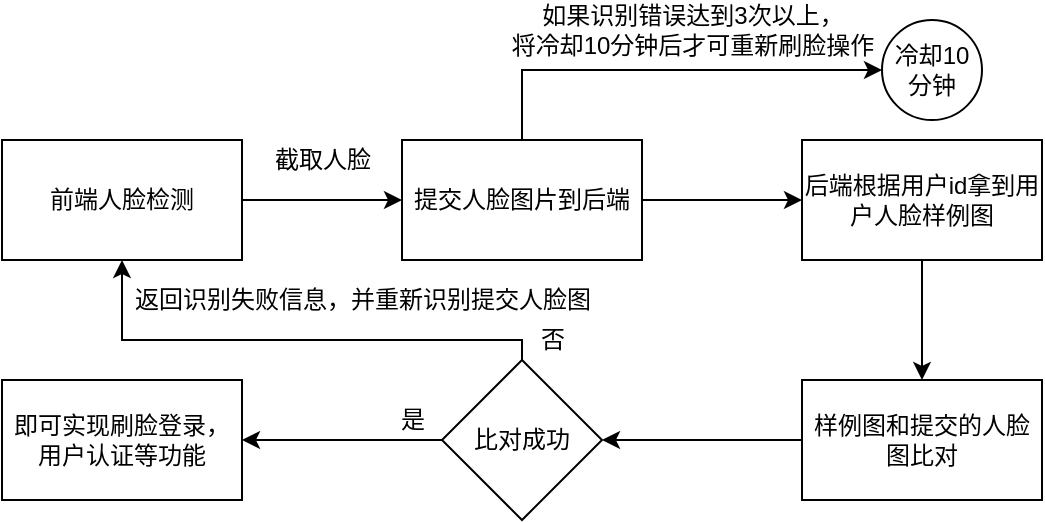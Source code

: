 <mxfile version="13.6.2" type="device"><diagram id="4ki6MLU__zOBaCKMEWvb" name="第 1 页"><mxGraphModel dx="1024" dy="632" grid="1" gridSize="10" guides="1" tooltips="1" connect="1" arrows="1" fold="1" page="1" pageScale="1" pageWidth="827" pageHeight="1169" math="0" shadow="0"><root><mxCell id="0"/><mxCell id="1" parent="0"/><mxCell id="ByAgAkWdPQmVZ-4VtA-9-6" style="edgeStyle=orthogonalEdgeStyle;rounded=0;orthogonalLoop=1;jettySize=auto;html=1;entryX=0;entryY=0.5;entryDx=0;entryDy=0;" edge="1" parent="1" source="ByAgAkWdPQmVZ-4VtA-9-1" target="ByAgAkWdPQmVZ-4VtA-9-5"><mxGeometry relative="1" as="geometry"/></mxCell><mxCell id="ByAgAkWdPQmVZ-4VtA-9-1" value="前端人脸检测" style="rounded=0;whiteSpace=wrap;html=1;" vertex="1" parent="1"><mxGeometry x="80" y="140" width="120" height="60" as="geometry"/></mxCell><mxCell id="ByAgAkWdPQmVZ-4VtA-9-10" style="edgeStyle=orthogonalEdgeStyle;rounded=0;orthogonalLoop=1;jettySize=auto;html=1;" edge="1" parent="1" source="ByAgAkWdPQmVZ-4VtA-9-2" target="ByAgAkWdPQmVZ-4VtA-9-9"><mxGeometry relative="1" as="geometry"/></mxCell><mxCell id="ByAgAkWdPQmVZ-4VtA-9-2" value="后端根据用户id拿到用户人脸样例图" style="rounded=0;whiteSpace=wrap;html=1;" vertex="1" parent="1"><mxGeometry x="480" y="140" width="120" height="60" as="geometry"/></mxCell><mxCell id="ByAgAkWdPQmVZ-4VtA-9-8" style="edgeStyle=orthogonalEdgeStyle;rounded=0;orthogonalLoop=1;jettySize=auto;html=1;entryX=0;entryY=0.5;entryDx=0;entryDy=0;" edge="1" parent="1" source="ByAgAkWdPQmVZ-4VtA-9-5" target="ByAgAkWdPQmVZ-4VtA-9-2"><mxGeometry relative="1" as="geometry"/></mxCell><mxCell id="ByAgAkWdPQmVZ-4VtA-9-21" style="edgeStyle=orthogonalEdgeStyle;rounded=0;orthogonalLoop=1;jettySize=auto;html=1;entryX=0;entryY=0.5;entryDx=0;entryDy=0;exitX=0.5;exitY=0;exitDx=0;exitDy=0;" edge="1" parent="1" source="ByAgAkWdPQmVZ-4VtA-9-5" target="ByAgAkWdPQmVZ-4VtA-9-20"><mxGeometry relative="1" as="geometry"/></mxCell><mxCell id="ByAgAkWdPQmVZ-4VtA-9-5" value="提交人脸图片到后端" style="rounded=0;whiteSpace=wrap;html=1;" vertex="1" parent="1"><mxGeometry x="280" y="140" width="120" height="60" as="geometry"/></mxCell><mxCell id="ByAgAkWdPQmVZ-4VtA-9-7" value="截取人脸" style="text;html=1;align=center;verticalAlign=middle;resizable=0;points=[];autosize=1;" vertex="1" parent="1"><mxGeometry x="210" y="140" width="60" height="20" as="geometry"/></mxCell><mxCell id="ByAgAkWdPQmVZ-4VtA-9-13" style="edgeStyle=orthogonalEdgeStyle;rounded=0;orthogonalLoop=1;jettySize=auto;html=1;" edge="1" parent="1" source="ByAgAkWdPQmVZ-4VtA-9-9" target="ByAgAkWdPQmVZ-4VtA-9-12"><mxGeometry relative="1" as="geometry"/></mxCell><mxCell id="ByAgAkWdPQmVZ-4VtA-9-9" value="样例图和提交的人脸图比对" style="rounded=0;whiteSpace=wrap;html=1;" vertex="1" parent="1"><mxGeometry x="480" y="260" width="120" height="60" as="geometry"/></mxCell><mxCell id="ByAgAkWdPQmVZ-4VtA-9-11" value="即可实现刷脸登录，用户认证等功能" style="rounded=0;whiteSpace=wrap;html=1;" vertex="1" parent="1"><mxGeometry x="80" y="260" width="120" height="60" as="geometry"/></mxCell><mxCell id="ByAgAkWdPQmVZ-4VtA-9-14" style="edgeStyle=orthogonalEdgeStyle;rounded=0;orthogonalLoop=1;jettySize=auto;html=1;" edge="1" parent="1" source="ByAgAkWdPQmVZ-4VtA-9-12" target="ByAgAkWdPQmVZ-4VtA-9-11"><mxGeometry relative="1" as="geometry"/></mxCell><mxCell id="ByAgAkWdPQmVZ-4VtA-9-16" style="edgeStyle=orthogonalEdgeStyle;rounded=0;orthogonalLoop=1;jettySize=auto;html=1;entryX=0.5;entryY=1;entryDx=0;entryDy=0;" edge="1" parent="1" source="ByAgAkWdPQmVZ-4VtA-9-12" target="ByAgAkWdPQmVZ-4VtA-9-1"><mxGeometry relative="1" as="geometry"><Array as="points"><mxPoint x="340" y="240"/><mxPoint x="140" y="240"/></Array></mxGeometry></mxCell><mxCell id="ByAgAkWdPQmVZ-4VtA-9-12" value="比对成功" style="rhombus;whiteSpace=wrap;html=1;" vertex="1" parent="1"><mxGeometry x="300" y="250" width="80" height="80" as="geometry"/></mxCell><mxCell id="ByAgAkWdPQmVZ-4VtA-9-15" value="是" style="text;html=1;align=center;verticalAlign=middle;resizable=0;points=[];autosize=1;" vertex="1" parent="1"><mxGeometry x="270" y="270" width="30" height="20" as="geometry"/></mxCell><mxCell id="ByAgAkWdPQmVZ-4VtA-9-17" value="否" style="text;html=1;align=center;verticalAlign=middle;resizable=0;points=[];autosize=1;" vertex="1" parent="1"><mxGeometry x="340" y="230" width="30" height="20" as="geometry"/></mxCell><mxCell id="ByAgAkWdPQmVZ-4VtA-9-18" value="返回识别失败信息，并重新识别提交人脸图" style="text;html=1;align=center;verticalAlign=middle;resizable=0;points=[];autosize=1;" vertex="1" parent="1"><mxGeometry x="140" y="210" width="240" height="20" as="geometry"/></mxCell><mxCell id="ByAgAkWdPQmVZ-4VtA-9-20" value="冷却10分钟" style="ellipse;whiteSpace=wrap;html=1;aspect=fixed;" vertex="1" parent="1"><mxGeometry x="520" y="80" width="50" height="50" as="geometry"/></mxCell><mxCell id="ByAgAkWdPQmVZ-4VtA-9-22" value="如果识别错误达到3次以上，&lt;br&gt;将冷却10分钟后才可重新刷脸操作" style="text;html=1;align=center;verticalAlign=middle;resizable=0;points=[];autosize=1;" vertex="1" parent="1"><mxGeometry x="325" y="70" width="200" height="30" as="geometry"/></mxCell></root></mxGraphModel></diagram></mxfile>